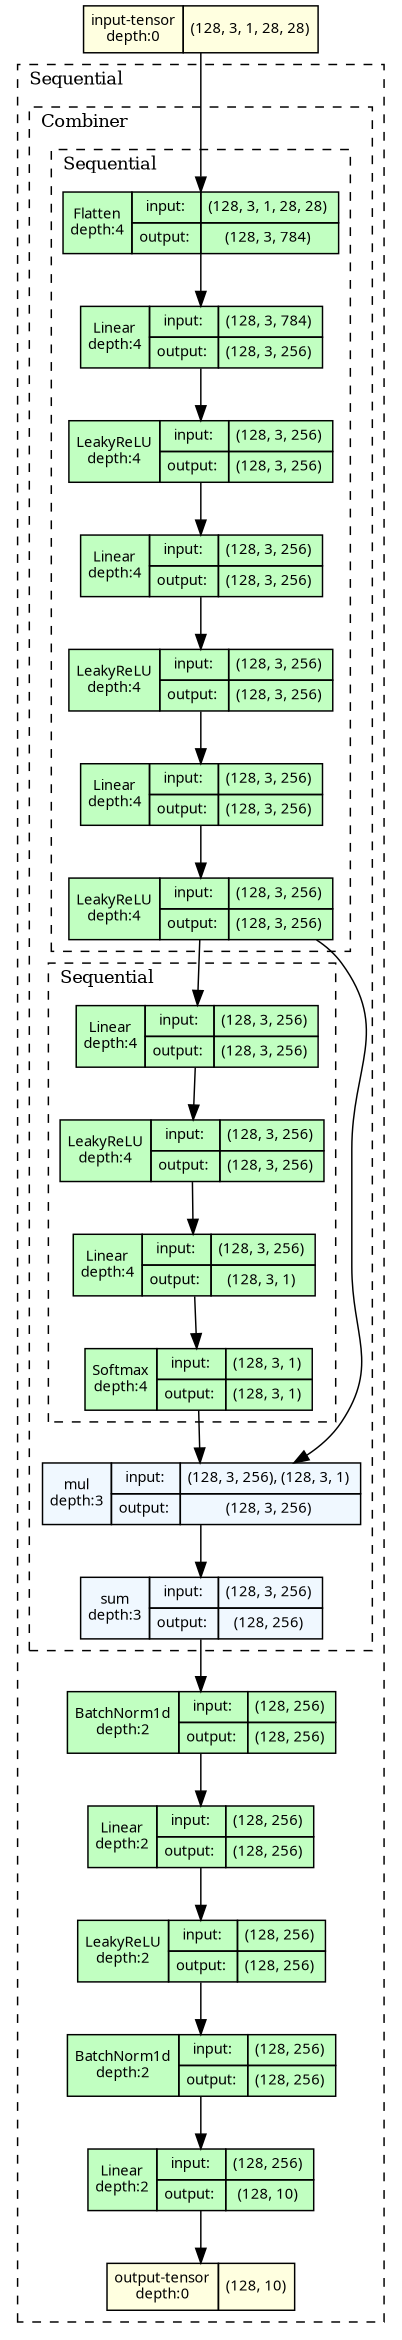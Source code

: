 strict digraph model {
	graph [ordering=in rankdir=TB size="15.6,15.6"]
	node [align=left fontname="Linux libertine" fontsize=10 height=0.2 margin=0 ranksep=0.1 shape=plaintext style=filled]
	edge [fontsize=10]
	0 [label=<
                    <TABLE BORDER="0" CELLBORDER="1"
                    CELLSPACING="0" CELLPADDING="4">
                        <TR><TD>input-tensor<BR/>depth:0</TD><TD>(128, 3, 1, 28, 28)</TD></TR>
                    </TABLE>> fillcolor=lightyellow]
	subgraph cluster_2 {
		fontsize=12 label=Sequential labeljust=l style=dashed
		subgraph cluster_3 {
			fontsize=12 label=Combiner labeljust=l style=dashed
			subgraph cluster_4 {
				fontsize=12 label=Sequential labeljust=l style=dashed
				1 [label=<
                    <TABLE BORDER="0" CELLBORDER="1"
                    CELLSPACING="0" CELLPADDING="4">
                    <TR>
                        <TD ROWSPAN="2">Flatten<BR/>depth:4</TD>
                        <TD COLSPAN="2">input:</TD>
                        <TD COLSPAN="2">(128, 3, 1, 28, 28) </TD>
                    </TR>
                    <TR>
                        <TD COLSPAN="2">output: </TD>
                        <TD COLSPAN="2">(128, 3, 784) </TD>
                    </TR>
                    </TABLE>> fillcolor=darkseagreen1]
				2 [label=<
                    <TABLE BORDER="0" CELLBORDER="1"
                    CELLSPACING="0" CELLPADDING="4">
                    <TR>
                        <TD ROWSPAN="2">Linear<BR/>depth:4</TD>
                        <TD COLSPAN="2">input:</TD>
                        <TD COLSPAN="2">(128, 3, 784) </TD>
                    </TR>
                    <TR>
                        <TD COLSPAN="2">output: </TD>
                        <TD COLSPAN="2">(128, 3, 256) </TD>
                    </TR>
                    </TABLE>> fillcolor=darkseagreen1]
				3 [label=<
                    <TABLE BORDER="0" CELLBORDER="1"
                    CELLSPACING="0" CELLPADDING="4">
                    <TR>
                        <TD ROWSPAN="2">LeakyReLU<BR/>depth:4</TD>
                        <TD COLSPAN="2">input:</TD>
                        <TD COLSPAN="2">(128, 3, 256) </TD>
                    </TR>
                    <TR>
                        <TD COLSPAN="2">output: </TD>
                        <TD COLSPAN="2">(128, 3, 256) </TD>
                    </TR>
                    </TABLE>> fillcolor=darkseagreen1]
				4 [label=<
                    <TABLE BORDER="0" CELLBORDER="1"
                    CELLSPACING="0" CELLPADDING="4">
                    <TR>
                        <TD ROWSPAN="2">Linear<BR/>depth:4</TD>
                        <TD COLSPAN="2">input:</TD>
                        <TD COLSPAN="2">(128, 3, 256) </TD>
                    </TR>
                    <TR>
                        <TD COLSPAN="2">output: </TD>
                        <TD COLSPAN="2">(128, 3, 256) </TD>
                    </TR>
                    </TABLE>> fillcolor=darkseagreen1]
				5 [label=<
                    <TABLE BORDER="0" CELLBORDER="1"
                    CELLSPACING="0" CELLPADDING="4">
                    <TR>
                        <TD ROWSPAN="2">LeakyReLU<BR/>depth:4</TD>
                        <TD COLSPAN="2">input:</TD>
                        <TD COLSPAN="2">(128, 3, 256) </TD>
                    </TR>
                    <TR>
                        <TD COLSPAN="2">output: </TD>
                        <TD COLSPAN="2">(128, 3, 256) </TD>
                    </TR>
                    </TABLE>> fillcolor=darkseagreen1]
				6 [label=<
                    <TABLE BORDER="0" CELLBORDER="1"
                    CELLSPACING="0" CELLPADDING="4">
                    <TR>
                        <TD ROWSPAN="2">Linear<BR/>depth:4</TD>
                        <TD COLSPAN="2">input:</TD>
                        <TD COLSPAN="2">(128, 3, 256) </TD>
                    </TR>
                    <TR>
                        <TD COLSPAN="2">output: </TD>
                        <TD COLSPAN="2">(128, 3, 256) </TD>
                    </TR>
                    </TABLE>> fillcolor=darkseagreen1]
				7 [label=<
                    <TABLE BORDER="0" CELLBORDER="1"
                    CELLSPACING="0" CELLPADDING="4">
                    <TR>
                        <TD ROWSPAN="2">LeakyReLU<BR/>depth:4</TD>
                        <TD COLSPAN="2">input:</TD>
                        <TD COLSPAN="2">(128, 3, 256) </TD>
                    </TR>
                    <TR>
                        <TD COLSPAN="2">output: </TD>
                        <TD COLSPAN="2">(128, 3, 256) </TD>
                    </TR>
                    </TABLE>> fillcolor=darkseagreen1]
			}
			subgraph cluster_5 {
				fontsize=12 label=Sequential labeljust=l style=dashed
				8 [label=<
                    <TABLE BORDER="0" CELLBORDER="1"
                    CELLSPACING="0" CELLPADDING="4">
                    <TR>
                        <TD ROWSPAN="2">Linear<BR/>depth:4</TD>
                        <TD COLSPAN="2">input:</TD>
                        <TD COLSPAN="2">(128, 3, 256) </TD>
                    </TR>
                    <TR>
                        <TD COLSPAN="2">output: </TD>
                        <TD COLSPAN="2">(128, 3, 256) </TD>
                    </TR>
                    </TABLE>> fillcolor=darkseagreen1]
				9 [label=<
                    <TABLE BORDER="0" CELLBORDER="1"
                    CELLSPACING="0" CELLPADDING="4">
                    <TR>
                        <TD ROWSPAN="2">LeakyReLU<BR/>depth:4</TD>
                        <TD COLSPAN="2">input:</TD>
                        <TD COLSPAN="2">(128, 3, 256) </TD>
                    </TR>
                    <TR>
                        <TD COLSPAN="2">output: </TD>
                        <TD COLSPAN="2">(128, 3, 256) </TD>
                    </TR>
                    </TABLE>> fillcolor=darkseagreen1]
				10 [label=<
                    <TABLE BORDER="0" CELLBORDER="1"
                    CELLSPACING="0" CELLPADDING="4">
                    <TR>
                        <TD ROWSPAN="2">Linear<BR/>depth:4</TD>
                        <TD COLSPAN="2">input:</TD>
                        <TD COLSPAN="2">(128, 3, 256) </TD>
                    </TR>
                    <TR>
                        <TD COLSPAN="2">output: </TD>
                        <TD COLSPAN="2">(128, 3, 1) </TD>
                    </TR>
                    </TABLE>> fillcolor=darkseagreen1]
				11 [label=<
                    <TABLE BORDER="0" CELLBORDER="1"
                    CELLSPACING="0" CELLPADDING="4">
                    <TR>
                        <TD ROWSPAN="2">Softmax<BR/>depth:4</TD>
                        <TD COLSPAN="2">input:</TD>
                        <TD COLSPAN="2">(128, 3, 1) </TD>
                    </TR>
                    <TR>
                        <TD COLSPAN="2">output: </TD>
                        <TD COLSPAN="2">(128, 3, 1) </TD>
                    </TR>
                    </TABLE>> fillcolor=darkseagreen1]
			}
			12 [label=<
                    <TABLE BORDER="0" CELLBORDER="1"
                    CELLSPACING="0" CELLPADDING="4">
                    <TR>
                        <TD ROWSPAN="2">mul<BR/>depth:3</TD>
                        <TD COLSPAN="2">input:</TD>
                        <TD COLSPAN="2">(128, 3, 256), (128, 3, 1) </TD>
                    </TR>
                    <TR>
                        <TD COLSPAN="2">output: </TD>
                        <TD COLSPAN="2">(128, 3, 256) </TD>
                    </TR>
                    </TABLE>> fillcolor=aliceblue]
			13 [label=<
                    <TABLE BORDER="0" CELLBORDER="1"
                    CELLSPACING="0" CELLPADDING="4">
                    <TR>
                        <TD ROWSPAN="2">sum<BR/>depth:3</TD>
                        <TD COLSPAN="2">input:</TD>
                        <TD COLSPAN="2">(128, 3, 256) </TD>
                    </TR>
                    <TR>
                        <TD COLSPAN="2">output: </TD>
                        <TD COLSPAN="2">(128, 256) </TD>
                    </TR>
                    </TABLE>> fillcolor=aliceblue]
		}
		14 [label=<
                    <TABLE BORDER="0" CELLBORDER="1"
                    CELLSPACING="0" CELLPADDING="4">
                    <TR>
                        <TD ROWSPAN="2">BatchNorm1d<BR/>depth:2</TD>
                        <TD COLSPAN="2">input:</TD>
                        <TD COLSPAN="2">(128, 256) </TD>
                    </TR>
                    <TR>
                        <TD COLSPAN="2">output: </TD>
                        <TD COLSPAN="2">(128, 256) </TD>
                    </TR>
                    </TABLE>> fillcolor=darkseagreen1]
		15 [label=<
                    <TABLE BORDER="0" CELLBORDER="1"
                    CELLSPACING="0" CELLPADDING="4">
                    <TR>
                        <TD ROWSPAN="2">Linear<BR/>depth:2</TD>
                        <TD COLSPAN="2">input:</TD>
                        <TD COLSPAN="2">(128, 256) </TD>
                    </TR>
                    <TR>
                        <TD COLSPAN="2">output: </TD>
                        <TD COLSPAN="2">(128, 256) </TD>
                    </TR>
                    </TABLE>> fillcolor=darkseagreen1]
		16 [label=<
                    <TABLE BORDER="0" CELLBORDER="1"
                    CELLSPACING="0" CELLPADDING="4">
                    <TR>
                        <TD ROWSPAN="2">LeakyReLU<BR/>depth:2</TD>
                        <TD COLSPAN="2">input:</TD>
                        <TD COLSPAN="2">(128, 256) </TD>
                    </TR>
                    <TR>
                        <TD COLSPAN="2">output: </TD>
                        <TD COLSPAN="2">(128, 256) </TD>
                    </TR>
                    </TABLE>> fillcolor=darkseagreen1]
		17 [label=<
                    <TABLE BORDER="0" CELLBORDER="1"
                    CELLSPACING="0" CELLPADDING="4">
                    <TR>
                        <TD ROWSPAN="2">BatchNorm1d<BR/>depth:2</TD>
                        <TD COLSPAN="2">input:</TD>
                        <TD COLSPAN="2">(128, 256) </TD>
                    </TR>
                    <TR>
                        <TD COLSPAN="2">output: </TD>
                        <TD COLSPAN="2">(128, 256) </TD>
                    </TR>
                    </TABLE>> fillcolor=darkseagreen1]
		18 [label=<
                    <TABLE BORDER="0" CELLBORDER="1"
                    CELLSPACING="0" CELLPADDING="4">
                    <TR>
                        <TD ROWSPAN="2">Linear<BR/>depth:2</TD>
                        <TD COLSPAN="2">input:</TD>
                        <TD COLSPAN="2">(128, 256) </TD>
                    </TR>
                    <TR>
                        <TD COLSPAN="2">output: </TD>
                        <TD COLSPAN="2">(128, 10) </TD>
                    </TR>
                    </TABLE>> fillcolor=darkseagreen1]
		19 [label=<
                    <TABLE BORDER="0" CELLBORDER="1"
                    CELLSPACING="0" CELLPADDING="4">
                        <TR><TD>output-tensor<BR/>depth:0</TD><TD>(128, 10)</TD></TR>
                    </TABLE>> fillcolor=lightyellow]
	}
	0 -> 1
	1 -> 2
	2 -> 3
	3 -> 4
	4 -> 5
	5 -> 6
	6 -> 7
	7 -> 12
	7 -> 8
	8 -> 9
	9 -> 10
	10 -> 11
	11 -> 12
	12 -> 13
	13 -> 14
	14 -> 15
	15 -> 16
	16 -> 17
	17 -> 18
	18 -> 19
}
